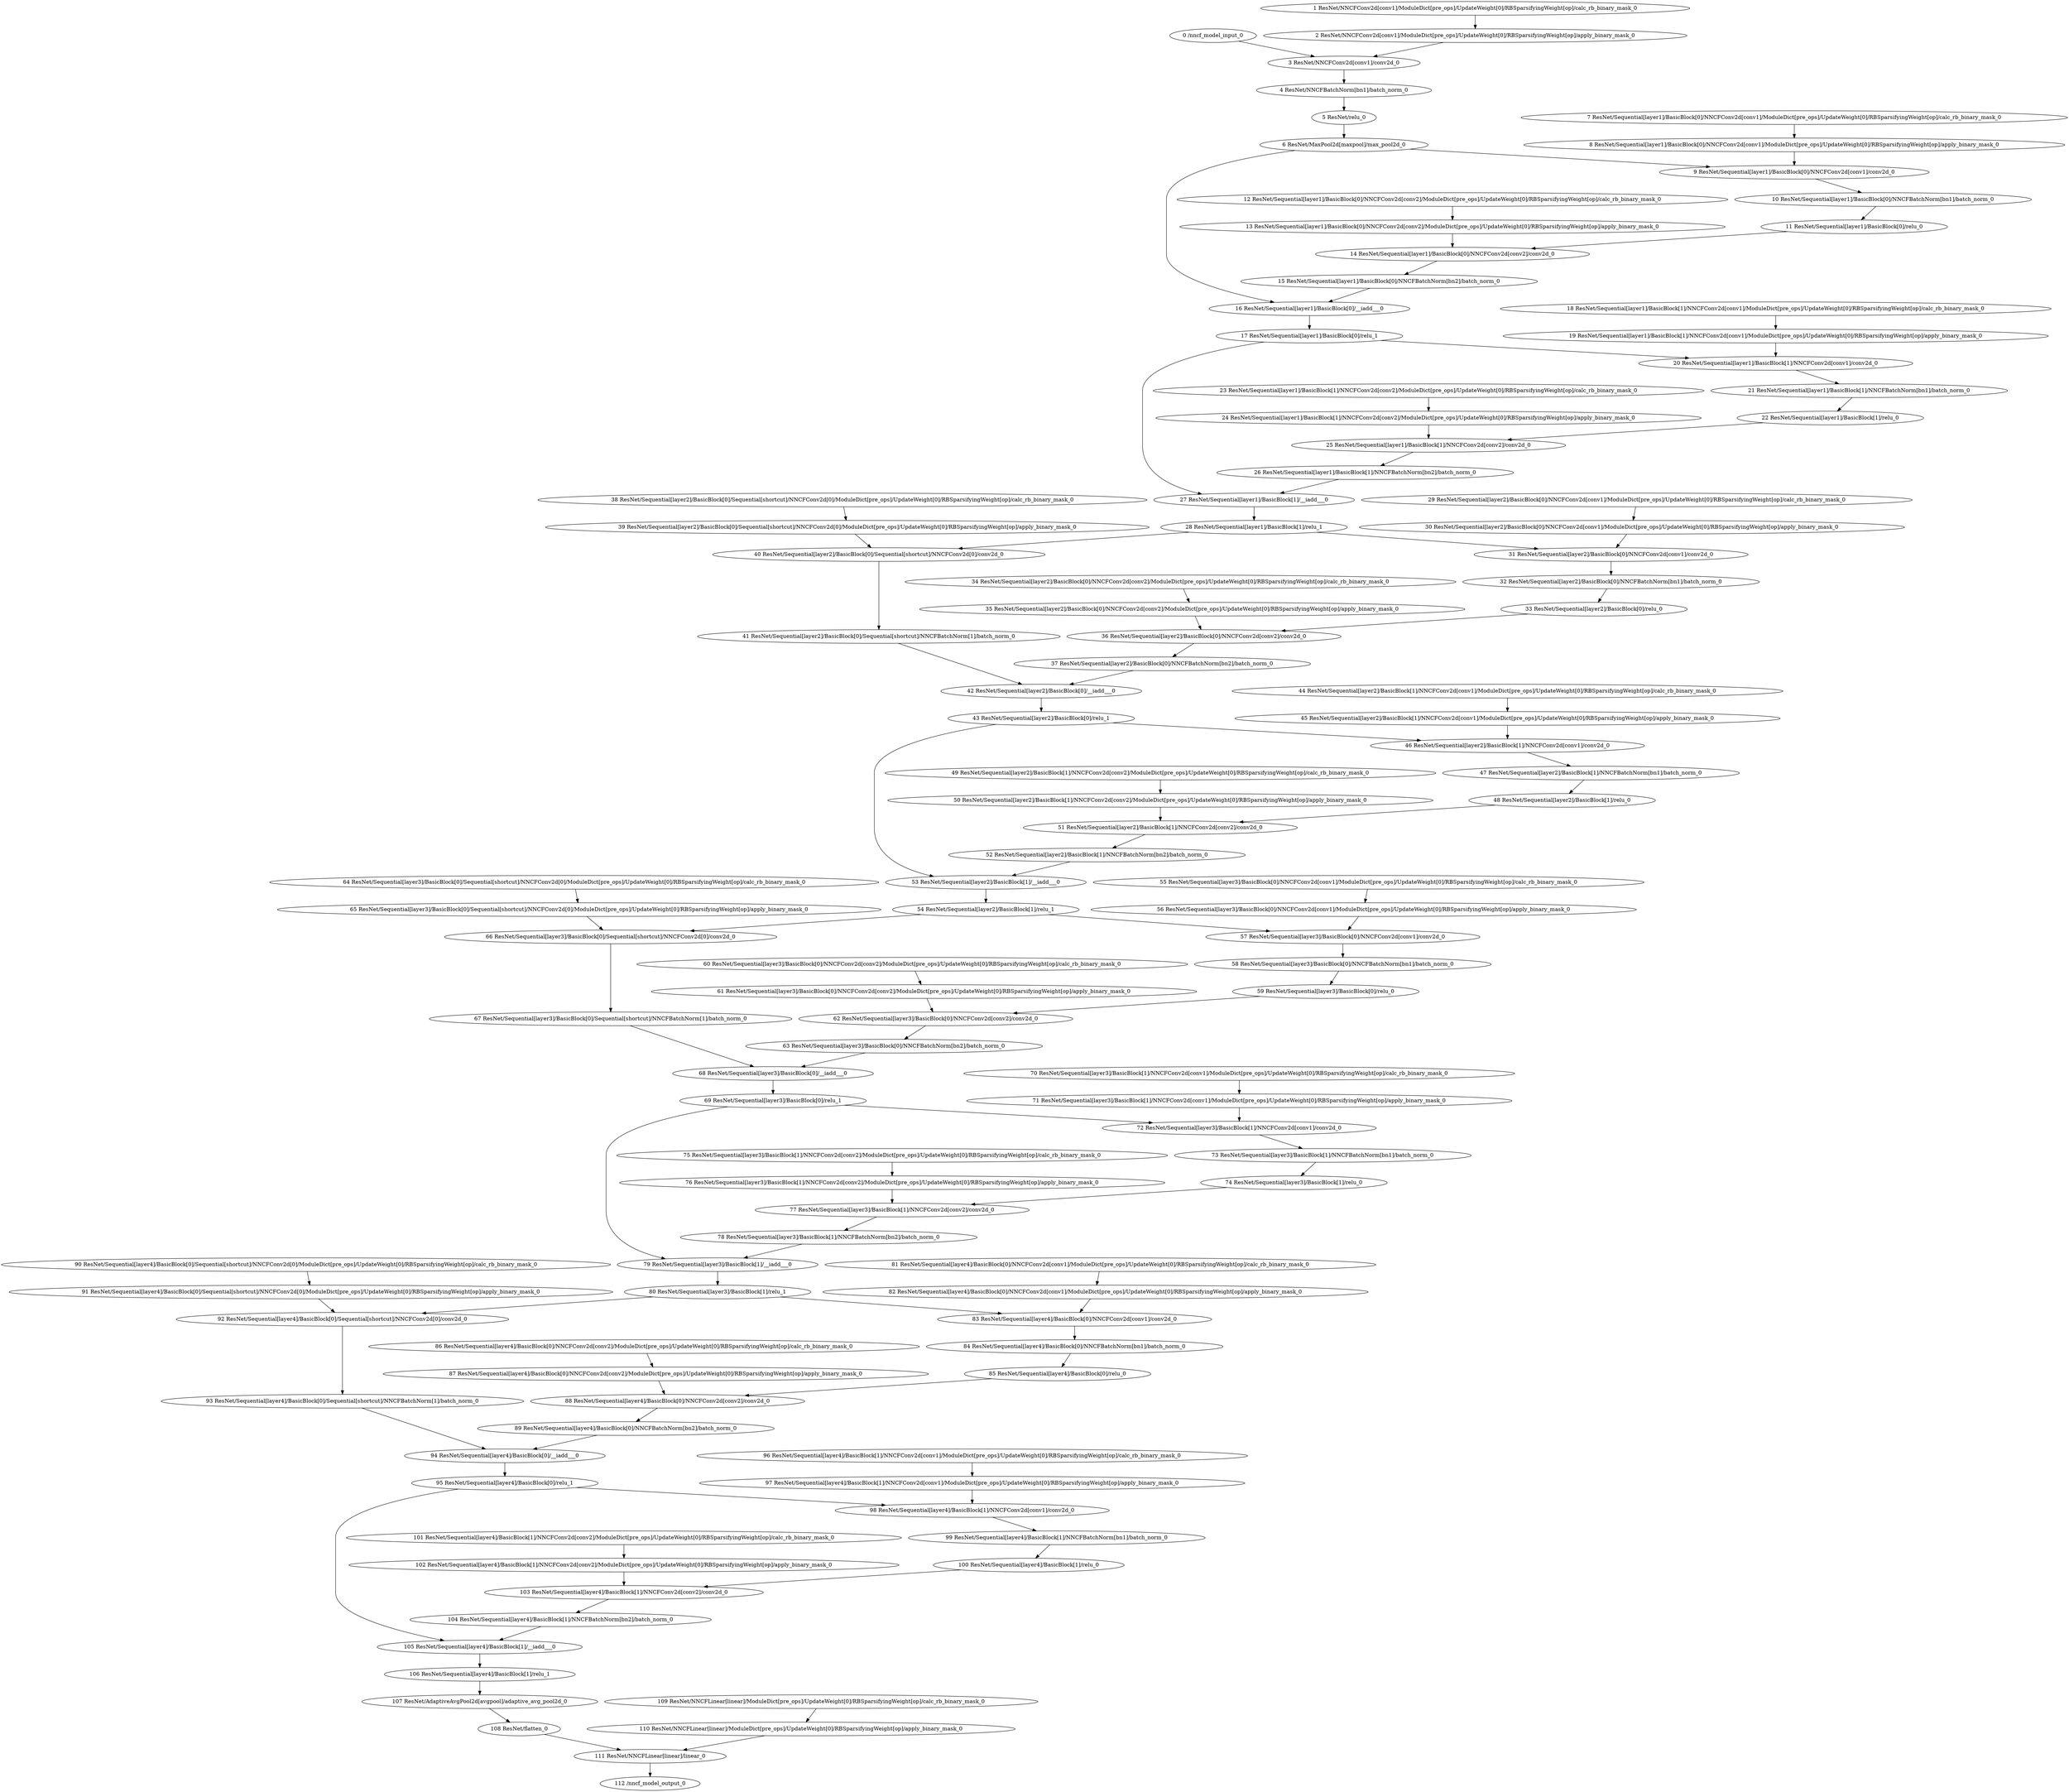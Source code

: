 strict digraph  {
"0 /nncf_model_input_0" [id=0, type=nncf_model_input];
"1 ResNet/NNCFConv2d[conv1]/ModuleDict[pre_ops]/UpdateWeight[0]/RBSparsifyingWeight[op]/calc_rb_binary_mask_0" [id=1, type=calc_rb_binary_mask];
"2 ResNet/NNCFConv2d[conv1]/ModuleDict[pre_ops]/UpdateWeight[0]/RBSparsifyingWeight[op]/apply_binary_mask_0" [id=2, type=apply_binary_mask];
"3 ResNet/NNCFConv2d[conv1]/conv2d_0" [id=3, type=conv2d];
"4 ResNet/NNCFBatchNorm[bn1]/batch_norm_0" [id=4, type=batch_norm];
"5 ResNet/relu_0" [id=5, type=relu];
"6 ResNet/MaxPool2d[maxpool]/max_pool2d_0" [id=6, type=max_pool2d];
"7 ResNet/Sequential[layer1]/BasicBlock[0]/NNCFConv2d[conv1]/ModuleDict[pre_ops]/UpdateWeight[0]/RBSparsifyingWeight[op]/calc_rb_binary_mask_0" [id=7, type=calc_rb_binary_mask];
"8 ResNet/Sequential[layer1]/BasicBlock[0]/NNCFConv2d[conv1]/ModuleDict[pre_ops]/UpdateWeight[0]/RBSparsifyingWeight[op]/apply_binary_mask_0" [id=8, type=apply_binary_mask];
"9 ResNet/Sequential[layer1]/BasicBlock[0]/NNCFConv2d[conv1]/conv2d_0" [id=9, type=conv2d];
"10 ResNet/Sequential[layer1]/BasicBlock[0]/NNCFBatchNorm[bn1]/batch_norm_0" [id=10, type=batch_norm];
"11 ResNet/Sequential[layer1]/BasicBlock[0]/relu_0" [id=11, type=relu];
"12 ResNet/Sequential[layer1]/BasicBlock[0]/NNCFConv2d[conv2]/ModuleDict[pre_ops]/UpdateWeight[0]/RBSparsifyingWeight[op]/calc_rb_binary_mask_0" [id=12, type=calc_rb_binary_mask];
"13 ResNet/Sequential[layer1]/BasicBlock[0]/NNCFConv2d[conv2]/ModuleDict[pre_ops]/UpdateWeight[0]/RBSparsifyingWeight[op]/apply_binary_mask_0" [id=13, type=apply_binary_mask];
"14 ResNet/Sequential[layer1]/BasicBlock[0]/NNCFConv2d[conv2]/conv2d_0" [id=14, type=conv2d];
"15 ResNet/Sequential[layer1]/BasicBlock[0]/NNCFBatchNorm[bn2]/batch_norm_0" [id=15, type=batch_norm];
"16 ResNet/Sequential[layer1]/BasicBlock[0]/__iadd___0" [id=16, type=__iadd__];
"17 ResNet/Sequential[layer1]/BasicBlock[0]/relu_1" [id=17, type=relu];
"18 ResNet/Sequential[layer1]/BasicBlock[1]/NNCFConv2d[conv1]/ModuleDict[pre_ops]/UpdateWeight[0]/RBSparsifyingWeight[op]/calc_rb_binary_mask_0" [id=18, type=calc_rb_binary_mask];
"19 ResNet/Sequential[layer1]/BasicBlock[1]/NNCFConv2d[conv1]/ModuleDict[pre_ops]/UpdateWeight[0]/RBSparsifyingWeight[op]/apply_binary_mask_0" [id=19, type=apply_binary_mask];
"20 ResNet/Sequential[layer1]/BasicBlock[1]/NNCFConv2d[conv1]/conv2d_0" [id=20, type=conv2d];
"21 ResNet/Sequential[layer1]/BasicBlock[1]/NNCFBatchNorm[bn1]/batch_norm_0" [id=21, type=batch_norm];
"22 ResNet/Sequential[layer1]/BasicBlock[1]/relu_0" [id=22, type=relu];
"23 ResNet/Sequential[layer1]/BasicBlock[1]/NNCFConv2d[conv2]/ModuleDict[pre_ops]/UpdateWeight[0]/RBSparsifyingWeight[op]/calc_rb_binary_mask_0" [id=23, type=calc_rb_binary_mask];
"24 ResNet/Sequential[layer1]/BasicBlock[1]/NNCFConv2d[conv2]/ModuleDict[pre_ops]/UpdateWeight[0]/RBSparsifyingWeight[op]/apply_binary_mask_0" [id=24, type=apply_binary_mask];
"25 ResNet/Sequential[layer1]/BasicBlock[1]/NNCFConv2d[conv2]/conv2d_0" [id=25, type=conv2d];
"26 ResNet/Sequential[layer1]/BasicBlock[1]/NNCFBatchNorm[bn2]/batch_norm_0" [id=26, type=batch_norm];
"27 ResNet/Sequential[layer1]/BasicBlock[1]/__iadd___0" [id=27, type=__iadd__];
"28 ResNet/Sequential[layer1]/BasicBlock[1]/relu_1" [id=28, type=relu];
"29 ResNet/Sequential[layer2]/BasicBlock[0]/NNCFConv2d[conv1]/ModuleDict[pre_ops]/UpdateWeight[0]/RBSparsifyingWeight[op]/calc_rb_binary_mask_0" [id=29, type=calc_rb_binary_mask];
"30 ResNet/Sequential[layer2]/BasicBlock[0]/NNCFConv2d[conv1]/ModuleDict[pre_ops]/UpdateWeight[0]/RBSparsifyingWeight[op]/apply_binary_mask_0" [id=30, type=apply_binary_mask];
"31 ResNet/Sequential[layer2]/BasicBlock[0]/NNCFConv2d[conv1]/conv2d_0" [id=31, type=conv2d];
"32 ResNet/Sequential[layer2]/BasicBlock[0]/NNCFBatchNorm[bn1]/batch_norm_0" [id=32, type=batch_norm];
"33 ResNet/Sequential[layer2]/BasicBlock[0]/relu_0" [id=33, type=relu];
"34 ResNet/Sequential[layer2]/BasicBlock[0]/NNCFConv2d[conv2]/ModuleDict[pre_ops]/UpdateWeight[0]/RBSparsifyingWeight[op]/calc_rb_binary_mask_0" [id=34, type=calc_rb_binary_mask];
"35 ResNet/Sequential[layer2]/BasicBlock[0]/NNCFConv2d[conv2]/ModuleDict[pre_ops]/UpdateWeight[0]/RBSparsifyingWeight[op]/apply_binary_mask_0" [id=35, type=apply_binary_mask];
"36 ResNet/Sequential[layer2]/BasicBlock[0]/NNCFConv2d[conv2]/conv2d_0" [id=36, type=conv2d];
"37 ResNet/Sequential[layer2]/BasicBlock[0]/NNCFBatchNorm[bn2]/batch_norm_0" [id=37, type=batch_norm];
"38 ResNet/Sequential[layer2]/BasicBlock[0]/Sequential[shortcut]/NNCFConv2d[0]/ModuleDict[pre_ops]/UpdateWeight[0]/RBSparsifyingWeight[op]/calc_rb_binary_mask_0" [id=38, type=calc_rb_binary_mask];
"39 ResNet/Sequential[layer2]/BasicBlock[0]/Sequential[shortcut]/NNCFConv2d[0]/ModuleDict[pre_ops]/UpdateWeight[0]/RBSparsifyingWeight[op]/apply_binary_mask_0" [id=39, type=apply_binary_mask];
"40 ResNet/Sequential[layer2]/BasicBlock[0]/Sequential[shortcut]/NNCFConv2d[0]/conv2d_0" [id=40, type=conv2d];
"41 ResNet/Sequential[layer2]/BasicBlock[0]/Sequential[shortcut]/NNCFBatchNorm[1]/batch_norm_0" [id=41, type=batch_norm];
"42 ResNet/Sequential[layer2]/BasicBlock[0]/__iadd___0" [id=42, type=__iadd__];
"43 ResNet/Sequential[layer2]/BasicBlock[0]/relu_1" [id=43, type=relu];
"44 ResNet/Sequential[layer2]/BasicBlock[1]/NNCFConv2d[conv1]/ModuleDict[pre_ops]/UpdateWeight[0]/RBSparsifyingWeight[op]/calc_rb_binary_mask_0" [id=44, type=calc_rb_binary_mask];
"45 ResNet/Sequential[layer2]/BasicBlock[1]/NNCFConv2d[conv1]/ModuleDict[pre_ops]/UpdateWeight[0]/RBSparsifyingWeight[op]/apply_binary_mask_0" [id=45, type=apply_binary_mask];
"46 ResNet/Sequential[layer2]/BasicBlock[1]/NNCFConv2d[conv1]/conv2d_0" [id=46, type=conv2d];
"47 ResNet/Sequential[layer2]/BasicBlock[1]/NNCFBatchNorm[bn1]/batch_norm_0" [id=47, type=batch_norm];
"48 ResNet/Sequential[layer2]/BasicBlock[1]/relu_0" [id=48, type=relu];
"49 ResNet/Sequential[layer2]/BasicBlock[1]/NNCFConv2d[conv2]/ModuleDict[pre_ops]/UpdateWeight[0]/RBSparsifyingWeight[op]/calc_rb_binary_mask_0" [id=49, type=calc_rb_binary_mask];
"50 ResNet/Sequential[layer2]/BasicBlock[1]/NNCFConv2d[conv2]/ModuleDict[pre_ops]/UpdateWeight[0]/RBSparsifyingWeight[op]/apply_binary_mask_0" [id=50, type=apply_binary_mask];
"51 ResNet/Sequential[layer2]/BasicBlock[1]/NNCFConv2d[conv2]/conv2d_0" [id=51, type=conv2d];
"52 ResNet/Sequential[layer2]/BasicBlock[1]/NNCFBatchNorm[bn2]/batch_norm_0" [id=52, type=batch_norm];
"53 ResNet/Sequential[layer2]/BasicBlock[1]/__iadd___0" [id=53, type=__iadd__];
"54 ResNet/Sequential[layer2]/BasicBlock[1]/relu_1" [id=54, type=relu];
"55 ResNet/Sequential[layer3]/BasicBlock[0]/NNCFConv2d[conv1]/ModuleDict[pre_ops]/UpdateWeight[0]/RBSparsifyingWeight[op]/calc_rb_binary_mask_0" [id=55, type=calc_rb_binary_mask];
"56 ResNet/Sequential[layer3]/BasicBlock[0]/NNCFConv2d[conv1]/ModuleDict[pre_ops]/UpdateWeight[0]/RBSparsifyingWeight[op]/apply_binary_mask_0" [id=56, type=apply_binary_mask];
"57 ResNet/Sequential[layer3]/BasicBlock[0]/NNCFConv2d[conv1]/conv2d_0" [id=57, type=conv2d];
"58 ResNet/Sequential[layer3]/BasicBlock[0]/NNCFBatchNorm[bn1]/batch_norm_0" [id=58, type=batch_norm];
"59 ResNet/Sequential[layer3]/BasicBlock[0]/relu_0" [id=59, type=relu];
"60 ResNet/Sequential[layer3]/BasicBlock[0]/NNCFConv2d[conv2]/ModuleDict[pre_ops]/UpdateWeight[0]/RBSparsifyingWeight[op]/calc_rb_binary_mask_0" [id=60, type=calc_rb_binary_mask];
"61 ResNet/Sequential[layer3]/BasicBlock[0]/NNCFConv2d[conv2]/ModuleDict[pre_ops]/UpdateWeight[0]/RBSparsifyingWeight[op]/apply_binary_mask_0" [id=61, type=apply_binary_mask];
"62 ResNet/Sequential[layer3]/BasicBlock[0]/NNCFConv2d[conv2]/conv2d_0" [id=62, type=conv2d];
"63 ResNet/Sequential[layer3]/BasicBlock[0]/NNCFBatchNorm[bn2]/batch_norm_0" [id=63, type=batch_norm];
"64 ResNet/Sequential[layer3]/BasicBlock[0]/Sequential[shortcut]/NNCFConv2d[0]/ModuleDict[pre_ops]/UpdateWeight[0]/RBSparsifyingWeight[op]/calc_rb_binary_mask_0" [id=64, type=calc_rb_binary_mask];
"65 ResNet/Sequential[layer3]/BasicBlock[0]/Sequential[shortcut]/NNCFConv2d[0]/ModuleDict[pre_ops]/UpdateWeight[0]/RBSparsifyingWeight[op]/apply_binary_mask_0" [id=65, type=apply_binary_mask];
"66 ResNet/Sequential[layer3]/BasicBlock[0]/Sequential[shortcut]/NNCFConv2d[0]/conv2d_0" [id=66, type=conv2d];
"67 ResNet/Sequential[layer3]/BasicBlock[0]/Sequential[shortcut]/NNCFBatchNorm[1]/batch_norm_0" [id=67, type=batch_norm];
"68 ResNet/Sequential[layer3]/BasicBlock[0]/__iadd___0" [id=68, type=__iadd__];
"69 ResNet/Sequential[layer3]/BasicBlock[0]/relu_1" [id=69, type=relu];
"70 ResNet/Sequential[layer3]/BasicBlock[1]/NNCFConv2d[conv1]/ModuleDict[pre_ops]/UpdateWeight[0]/RBSparsifyingWeight[op]/calc_rb_binary_mask_0" [id=70, type=calc_rb_binary_mask];
"71 ResNet/Sequential[layer3]/BasicBlock[1]/NNCFConv2d[conv1]/ModuleDict[pre_ops]/UpdateWeight[0]/RBSparsifyingWeight[op]/apply_binary_mask_0" [id=71, type=apply_binary_mask];
"72 ResNet/Sequential[layer3]/BasicBlock[1]/NNCFConv2d[conv1]/conv2d_0" [id=72, type=conv2d];
"73 ResNet/Sequential[layer3]/BasicBlock[1]/NNCFBatchNorm[bn1]/batch_norm_0" [id=73, type=batch_norm];
"74 ResNet/Sequential[layer3]/BasicBlock[1]/relu_0" [id=74, type=relu];
"75 ResNet/Sequential[layer3]/BasicBlock[1]/NNCFConv2d[conv2]/ModuleDict[pre_ops]/UpdateWeight[0]/RBSparsifyingWeight[op]/calc_rb_binary_mask_0" [id=75, type=calc_rb_binary_mask];
"76 ResNet/Sequential[layer3]/BasicBlock[1]/NNCFConv2d[conv2]/ModuleDict[pre_ops]/UpdateWeight[0]/RBSparsifyingWeight[op]/apply_binary_mask_0" [id=76, type=apply_binary_mask];
"77 ResNet/Sequential[layer3]/BasicBlock[1]/NNCFConv2d[conv2]/conv2d_0" [id=77, type=conv2d];
"78 ResNet/Sequential[layer3]/BasicBlock[1]/NNCFBatchNorm[bn2]/batch_norm_0" [id=78, type=batch_norm];
"79 ResNet/Sequential[layer3]/BasicBlock[1]/__iadd___0" [id=79, type=__iadd__];
"80 ResNet/Sequential[layer3]/BasicBlock[1]/relu_1" [id=80, type=relu];
"81 ResNet/Sequential[layer4]/BasicBlock[0]/NNCFConv2d[conv1]/ModuleDict[pre_ops]/UpdateWeight[0]/RBSparsifyingWeight[op]/calc_rb_binary_mask_0" [id=81, type=calc_rb_binary_mask];
"82 ResNet/Sequential[layer4]/BasicBlock[0]/NNCFConv2d[conv1]/ModuleDict[pre_ops]/UpdateWeight[0]/RBSparsifyingWeight[op]/apply_binary_mask_0" [id=82, type=apply_binary_mask];
"83 ResNet/Sequential[layer4]/BasicBlock[0]/NNCFConv2d[conv1]/conv2d_0" [id=83, type=conv2d];
"84 ResNet/Sequential[layer4]/BasicBlock[0]/NNCFBatchNorm[bn1]/batch_norm_0" [id=84, type=batch_norm];
"85 ResNet/Sequential[layer4]/BasicBlock[0]/relu_0" [id=85, type=relu];
"86 ResNet/Sequential[layer4]/BasicBlock[0]/NNCFConv2d[conv2]/ModuleDict[pre_ops]/UpdateWeight[0]/RBSparsifyingWeight[op]/calc_rb_binary_mask_0" [id=86, type=calc_rb_binary_mask];
"87 ResNet/Sequential[layer4]/BasicBlock[0]/NNCFConv2d[conv2]/ModuleDict[pre_ops]/UpdateWeight[0]/RBSparsifyingWeight[op]/apply_binary_mask_0" [id=87, type=apply_binary_mask];
"88 ResNet/Sequential[layer4]/BasicBlock[0]/NNCFConv2d[conv2]/conv2d_0" [id=88, type=conv2d];
"89 ResNet/Sequential[layer4]/BasicBlock[0]/NNCFBatchNorm[bn2]/batch_norm_0" [id=89, type=batch_norm];
"90 ResNet/Sequential[layer4]/BasicBlock[0]/Sequential[shortcut]/NNCFConv2d[0]/ModuleDict[pre_ops]/UpdateWeight[0]/RBSparsifyingWeight[op]/calc_rb_binary_mask_0" [id=90, type=calc_rb_binary_mask];
"91 ResNet/Sequential[layer4]/BasicBlock[0]/Sequential[shortcut]/NNCFConv2d[0]/ModuleDict[pre_ops]/UpdateWeight[0]/RBSparsifyingWeight[op]/apply_binary_mask_0" [id=91, type=apply_binary_mask];
"92 ResNet/Sequential[layer4]/BasicBlock[0]/Sequential[shortcut]/NNCFConv2d[0]/conv2d_0" [id=92, type=conv2d];
"93 ResNet/Sequential[layer4]/BasicBlock[0]/Sequential[shortcut]/NNCFBatchNorm[1]/batch_norm_0" [id=93, type=batch_norm];
"94 ResNet/Sequential[layer4]/BasicBlock[0]/__iadd___0" [id=94, type=__iadd__];
"95 ResNet/Sequential[layer4]/BasicBlock[0]/relu_1" [id=95, type=relu];
"96 ResNet/Sequential[layer4]/BasicBlock[1]/NNCFConv2d[conv1]/ModuleDict[pre_ops]/UpdateWeight[0]/RBSparsifyingWeight[op]/calc_rb_binary_mask_0" [id=96, type=calc_rb_binary_mask];
"97 ResNet/Sequential[layer4]/BasicBlock[1]/NNCFConv2d[conv1]/ModuleDict[pre_ops]/UpdateWeight[0]/RBSparsifyingWeight[op]/apply_binary_mask_0" [id=97, type=apply_binary_mask];
"98 ResNet/Sequential[layer4]/BasicBlock[1]/NNCFConv2d[conv1]/conv2d_0" [id=98, type=conv2d];
"99 ResNet/Sequential[layer4]/BasicBlock[1]/NNCFBatchNorm[bn1]/batch_norm_0" [id=99, type=batch_norm];
"100 ResNet/Sequential[layer4]/BasicBlock[1]/relu_0" [id=100, type=relu];
"101 ResNet/Sequential[layer4]/BasicBlock[1]/NNCFConv2d[conv2]/ModuleDict[pre_ops]/UpdateWeight[0]/RBSparsifyingWeight[op]/calc_rb_binary_mask_0" [id=101, type=calc_rb_binary_mask];
"102 ResNet/Sequential[layer4]/BasicBlock[1]/NNCFConv2d[conv2]/ModuleDict[pre_ops]/UpdateWeight[0]/RBSparsifyingWeight[op]/apply_binary_mask_0" [id=102, type=apply_binary_mask];
"103 ResNet/Sequential[layer4]/BasicBlock[1]/NNCFConv2d[conv2]/conv2d_0" [id=103, type=conv2d];
"104 ResNet/Sequential[layer4]/BasicBlock[1]/NNCFBatchNorm[bn2]/batch_norm_0" [id=104, type=batch_norm];
"105 ResNet/Sequential[layer4]/BasicBlock[1]/__iadd___0" [id=105, type=__iadd__];
"106 ResNet/Sequential[layer4]/BasicBlock[1]/relu_1" [id=106, type=relu];
"107 ResNet/AdaptiveAvgPool2d[avgpool]/adaptive_avg_pool2d_0" [id=107, type=adaptive_avg_pool2d];
"108 ResNet/flatten_0" [id=108, type=flatten];
"109 ResNet/NNCFLinear[linear]/ModuleDict[pre_ops]/UpdateWeight[0]/RBSparsifyingWeight[op]/calc_rb_binary_mask_0" [id=109, type=calc_rb_binary_mask];
"110 ResNet/NNCFLinear[linear]/ModuleDict[pre_ops]/UpdateWeight[0]/RBSparsifyingWeight[op]/apply_binary_mask_0" [id=110, type=apply_binary_mask];
"111 ResNet/NNCFLinear[linear]/linear_0" [id=111, type=linear];
"112 /nncf_model_output_0" [id=112, type=nncf_model_output];
"0 /nncf_model_input_0" -> "3 ResNet/NNCFConv2d[conv1]/conv2d_0";
"1 ResNet/NNCFConv2d[conv1]/ModuleDict[pre_ops]/UpdateWeight[0]/RBSparsifyingWeight[op]/calc_rb_binary_mask_0" -> "2 ResNet/NNCFConv2d[conv1]/ModuleDict[pre_ops]/UpdateWeight[0]/RBSparsifyingWeight[op]/apply_binary_mask_0";
"2 ResNet/NNCFConv2d[conv1]/ModuleDict[pre_ops]/UpdateWeight[0]/RBSparsifyingWeight[op]/apply_binary_mask_0" -> "3 ResNet/NNCFConv2d[conv1]/conv2d_0";
"3 ResNet/NNCFConv2d[conv1]/conv2d_0" -> "4 ResNet/NNCFBatchNorm[bn1]/batch_norm_0";
"4 ResNet/NNCFBatchNorm[bn1]/batch_norm_0" -> "5 ResNet/relu_0";
"5 ResNet/relu_0" -> "6 ResNet/MaxPool2d[maxpool]/max_pool2d_0";
"6 ResNet/MaxPool2d[maxpool]/max_pool2d_0" -> "9 ResNet/Sequential[layer1]/BasicBlock[0]/NNCFConv2d[conv1]/conv2d_0";
"7 ResNet/Sequential[layer1]/BasicBlock[0]/NNCFConv2d[conv1]/ModuleDict[pre_ops]/UpdateWeight[0]/RBSparsifyingWeight[op]/calc_rb_binary_mask_0" -> "8 ResNet/Sequential[layer1]/BasicBlock[0]/NNCFConv2d[conv1]/ModuleDict[pre_ops]/UpdateWeight[0]/RBSparsifyingWeight[op]/apply_binary_mask_0";
"8 ResNet/Sequential[layer1]/BasicBlock[0]/NNCFConv2d[conv1]/ModuleDict[pre_ops]/UpdateWeight[0]/RBSparsifyingWeight[op]/apply_binary_mask_0" -> "9 ResNet/Sequential[layer1]/BasicBlock[0]/NNCFConv2d[conv1]/conv2d_0";
"6 ResNet/MaxPool2d[maxpool]/max_pool2d_0" -> "16 ResNet/Sequential[layer1]/BasicBlock[0]/__iadd___0";
"9 ResNet/Sequential[layer1]/BasicBlock[0]/NNCFConv2d[conv1]/conv2d_0" -> "10 ResNet/Sequential[layer1]/BasicBlock[0]/NNCFBatchNorm[bn1]/batch_norm_0";
"10 ResNet/Sequential[layer1]/BasicBlock[0]/NNCFBatchNorm[bn1]/batch_norm_0" -> "11 ResNet/Sequential[layer1]/BasicBlock[0]/relu_0";
"11 ResNet/Sequential[layer1]/BasicBlock[0]/relu_0" -> "14 ResNet/Sequential[layer1]/BasicBlock[0]/NNCFConv2d[conv2]/conv2d_0";
"12 ResNet/Sequential[layer1]/BasicBlock[0]/NNCFConv2d[conv2]/ModuleDict[pre_ops]/UpdateWeight[0]/RBSparsifyingWeight[op]/calc_rb_binary_mask_0" -> "13 ResNet/Sequential[layer1]/BasicBlock[0]/NNCFConv2d[conv2]/ModuleDict[pre_ops]/UpdateWeight[0]/RBSparsifyingWeight[op]/apply_binary_mask_0";
"13 ResNet/Sequential[layer1]/BasicBlock[0]/NNCFConv2d[conv2]/ModuleDict[pre_ops]/UpdateWeight[0]/RBSparsifyingWeight[op]/apply_binary_mask_0" -> "14 ResNet/Sequential[layer1]/BasicBlock[0]/NNCFConv2d[conv2]/conv2d_0";
"14 ResNet/Sequential[layer1]/BasicBlock[0]/NNCFConv2d[conv2]/conv2d_0" -> "15 ResNet/Sequential[layer1]/BasicBlock[0]/NNCFBatchNorm[bn2]/batch_norm_0";
"15 ResNet/Sequential[layer1]/BasicBlock[0]/NNCFBatchNorm[bn2]/batch_norm_0" -> "16 ResNet/Sequential[layer1]/BasicBlock[0]/__iadd___0";
"16 ResNet/Sequential[layer1]/BasicBlock[0]/__iadd___0" -> "17 ResNet/Sequential[layer1]/BasicBlock[0]/relu_1";
"17 ResNet/Sequential[layer1]/BasicBlock[0]/relu_1" -> "20 ResNet/Sequential[layer1]/BasicBlock[1]/NNCFConv2d[conv1]/conv2d_0";
"17 ResNet/Sequential[layer1]/BasicBlock[0]/relu_1" -> "27 ResNet/Sequential[layer1]/BasicBlock[1]/__iadd___0";
"18 ResNet/Sequential[layer1]/BasicBlock[1]/NNCFConv2d[conv1]/ModuleDict[pre_ops]/UpdateWeight[0]/RBSparsifyingWeight[op]/calc_rb_binary_mask_0" -> "19 ResNet/Sequential[layer1]/BasicBlock[1]/NNCFConv2d[conv1]/ModuleDict[pre_ops]/UpdateWeight[0]/RBSparsifyingWeight[op]/apply_binary_mask_0";
"19 ResNet/Sequential[layer1]/BasicBlock[1]/NNCFConv2d[conv1]/ModuleDict[pre_ops]/UpdateWeight[0]/RBSparsifyingWeight[op]/apply_binary_mask_0" -> "20 ResNet/Sequential[layer1]/BasicBlock[1]/NNCFConv2d[conv1]/conv2d_0";
"20 ResNet/Sequential[layer1]/BasicBlock[1]/NNCFConv2d[conv1]/conv2d_0" -> "21 ResNet/Sequential[layer1]/BasicBlock[1]/NNCFBatchNorm[bn1]/batch_norm_0";
"21 ResNet/Sequential[layer1]/BasicBlock[1]/NNCFBatchNorm[bn1]/batch_norm_0" -> "22 ResNet/Sequential[layer1]/BasicBlock[1]/relu_0";
"22 ResNet/Sequential[layer1]/BasicBlock[1]/relu_0" -> "25 ResNet/Sequential[layer1]/BasicBlock[1]/NNCFConv2d[conv2]/conv2d_0";
"23 ResNet/Sequential[layer1]/BasicBlock[1]/NNCFConv2d[conv2]/ModuleDict[pre_ops]/UpdateWeight[0]/RBSparsifyingWeight[op]/calc_rb_binary_mask_0" -> "24 ResNet/Sequential[layer1]/BasicBlock[1]/NNCFConv2d[conv2]/ModuleDict[pre_ops]/UpdateWeight[0]/RBSparsifyingWeight[op]/apply_binary_mask_0";
"24 ResNet/Sequential[layer1]/BasicBlock[1]/NNCFConv2d[conv2]/ModuleDict[pre_ops]/UpdateWeight[0]/RBSparsifyingWeight[op]/apply_binary_mask_0" -> "25 ResNet/Sequential[layer1]/BasicBlock[1]/NNCFConv2d[conv2]/conv2d_0";
"25 ResNet/Sequential[layer1]/BasicBlock[1]/NNCFConv2d[conv2]/conv2d_0" -> "26 ResNet/Sequential[layer1]/BasicBlock[1]/NNCFBatchNorm[bn2]/batch_norm_0";
"26 ResNet/Sequential[layer1]/BasicBlock[1]/NNCFBatchNorm[bn2]/batch_norm_0" -> "27 ResNet/Sequential[layer1]/BasicBlock[1]/__iadd___0";
"27 ResNet/Sequential[layer1]/BasicBlock[1]/__iadd___0" -> "28 ResNet/Sequential[layer1]/BasicBlock[1]/relu_1";
"28 ResNet/Sequential[layer1]/BasicBlock[1]/relu_1" -> "31 ResNet/Sequential[layer2]/BasicBlock[0]/NNCFConv2d[conv1]/conv2d_0";
"28 ResNet/Sequential[layer1]/BasicBlock[1]/relu_1" -> "40 ResNet/Sequential[layer2]/BasicBlock[0]/Sequential[shortcut]/NNCFConv2d[0]/conv2d_0";
"29 ResNet/Sequential[layer2]/BasicBlock[0]/NNCFConv2d[conv1]/ModuleDict[pre_ops]/UpdateWeight[0]/RBSparsifyingWeight[op]/calc_rb_binary_mask_0" -> "30 ResNet/Sequential[layer2]/BasicBlock[0]/NNCFConv2d[conv1]/ModuleDict[pre_ops]/UpdateWeight[0]/RBSparsifyingWeight[op]/apply_binary_mask_0";
"30 ResNet/Sequential[layer2]/BasicBlock[0]/NNCFConv2d[conv1]/ModuleDict[pre_ops]/UpdateWeight[0]/RBSparsifyingWeight[op]/apply_binary_mask_0" -> "31 ResNet/Sequential[layer2]/BasicBlock[0]/NNCFConv2d[conv1]/conv2d_0";
"31 ResNet/Sequential[layer2]/BasicBlock[0]/NNCFConv2d[conv1]/conv2d_0" -> "32 ResNet/Sequential[layer2]/BasicBlock[0]/NNCFBatchNorm[bn1]/batch_norm_0";
"32 ResNet/Sequential[layer2]/BasicBlock[0]/NNCFBatchNorm[bn1]/batch_norm_0" -> "33 ResNet/Sequential[layer2]/BasicBlock[0]/relu_0";
"33 ResNet/Sequential[layer2]/BasicBlock[0]/relu_0" -> "36 ResNet/Sequential[layer2]/BasicBlock[0]/NNCFConv2d[conv2]/conv2d_0";
"34 ResNet/Sequential[layer2]/BasicBlock[0]/NNCFConv2d[conv2]/ModuleDict[pre_ops]/UpdateWeight[0]/RBSparsifyingWeight[op]/calc_rb_binary_mask_0" -> "35 ResNet/Sequential[layer2]/BasicBlock[0]/NNCFConv2d[conv2]/ModuleDict[pre_ops]/UpdateWeight[0]/RBSparsifyingWeight[op]/apply_binary_mask_0";
"35 ResNet/Sequential[layer2]/BasicBlock[0]/NNCFConv2d[conv2]/ModuleDict[pre_ops]/UpdateWeight[0]/RBSparsifyingWeight[op]/apply_binary_mask_0" -> "36 ResNet/Sequential[layer2]/BasicBlock[0]/NNCFConv2d[conv2]/conv2d_0";
"36 ResNet/Sequential[layer2]/BasicBlock[0]/NNCFConv2d[conv2]/conv2d_0" -> "37 ResNet/Sequential[layer2]/BasicBlock[0]/NNCFBatchNorm[bn2]/batch_norm_0";
"37 ResNet/Sequential[layer2]/BasicBlock[0]/NNCFBatchNorm[bn2]/batch_norm_0" -> "42 ResNet/Sequential[layer2]/BasicBlock[0]/__iadd___0";
"38 ResNet/Sequential[layer2]/BasicBlock[0]/Sequential[shortcut]/NNCFConv2d[0]/ModuleDict[pre_ops]/UpdateWeight[0]/RBSparsifyingWeight[op]/calc_rb_binary_mask_0" -> "39 ResNet/Sequential[layer2]/BasicBlock[0]/Sequential[shortcut]/NNCFConv2d[0]/ModuleDict[pre_ops]/UpdateWeight[0]/RBSparsifyingWeight[op]/apply_binary_mask_0";
"39 ResNet/Sequential[layer2]/BasicBlock[0]/Sequential[shortcut]/NNCFConv2d[0]/ModuleDict[pre_ops]/UpdateWeight[0]/RBSparsifyingWeight[op]/apply_binary_mask_0" -> "40 ResNet/Sequential[layer2]/BasicBlock[0]/Sequential[shortcut]/NNCFConv2d[0]/conv2d_0";
"40 ResNet/Sequential[layer2]/BasicBlock[0]/Sequential[shortcut]/NNCFConv2d[0]/conv2d_0" -> "41 ResNet/Sequential[layer2]/BasicBlock[0]/Sequential[shortcut]/NNCFBatchNorm[1]/batch_norm_0";
"41 ResNet/Sequential[layer2]/BasicBlock[0]/Sequential[shortcut]/NNCFBatchNorm[1]/batch_norm_0" -> "42 ResNet/Sequential[layer2]/BasicBlock[0]/__iadd___0";
"42 ResNet/Sequential[layer2]/BasicBlock[0]/__iadd___0" -> "43 ResNet/Sequential[layer2]/BasicBlock[0]/relu_1";
"43 ResNet/Sequential[layer2]/BasicBlock[0]/relu_1" -> "46 ResNet/Sequential[layer2]/BasicBlock[1]/NNCFConv2d[conv1]/conv2d_0";
"43 ResNet/Sequential[layer2]/BasicBlock[0]/relu_1" -> "53 ResNet/Sequential[layer2]/BasicBlock[1]/__iadd___0";
"44 ResNet/Sequential[layer2]/BasicBlock[1]/NNCFConv2d[conv1]/ModuleDict[pre_ops]/UpdateWeight[0]/RBSparsifyingWeight[op]/calc_rb_binary_mask_0" -> "45 ResNet/Sequential[layer2]/BasicBlock[1]/NNCFConv2d[conv1]/ModuleDict[pre_ops]/UpdateWeight[0]/RBSparsifyingWeight[op]/apply_binary_mask_0";
"45 ResNet/Sequential[layer2]/BasicBlock[1]/NNCFConv2d[conv1]/ModuleDict[pre_ops]/UpdateWeight[0]/RBSparsifyingWeight[op]/apply_binary_mask_0" -> "46 ResNet/Sequential[layer2]/BasicBlock[1]/NNCFConv2d[conv1]/conv2d_0";
"46 ResNet/Sequential[layer2]/BasicBlock[1]/NNCFConv2d[conv1]/conv2d_0" -> "47 ResNet/Sequential[layer2]/BasicBlock[1]/NNCFBatchNorm[bn1]/batch_norm_0";
"47 ResNet/Sequential[layer2]/BasicBlock[1]/NNCFBatchNorm[bn1]/batch_norm_0" -> "48 ResNet/Sequential[layer2]/BasicBlock[1]/relu_0";
"48 ResNet/Sequential[layer2]/BasicBlock[1]/relu_0" -> "51 ResNet/Sequential[layer2]/BasicBlock[1]/NNCFConv2d[conv2]/conv2d_0";
"49 ResNet/Sequential[layer2]/BasicBlock[1]/NNCFConv2d[conv2]/ModuleDict[pre_ops]/UpdateWeight[0]/RBSparsifyingWeight[op]/calc_rb_binary_mask_0" -> "50 ResNet/Sequential[layer2]/BasicBlock[1]/NNCFConv2d[conv2]/ModuleDict[pre_ops]/UpdateWeight[0]/RBSparsifyingWeight[op]/apply_binary_mask_0";
"50 ResNet/Sequential[layer2]/BasicBlock[1]/NNCFConv2d[conv2]/ModuleDict[pre_ops]/UpdateWeight[0]/RBSparsifyingWeight[op]/apply_binary_mask_0" -> "51 ResNet/Sequential[layer2]/BasicBlock[1]/NNCFConv2d[conv2]/conv2d_0";
"51 ResNet/Sequential[layer2]/BasicBlock[1]/NNCFConv2d[conv2]/conv2d_0" -> "52 ResNet/Sequential[layer2]/BasicBlock[1]/NNCFBatchNorm[bn2]/batch_norm_0";
"52 ResNet/Sequential[layer2]/BasicBlock[1]/NNCFBatchNorm[bn2]/batch_norm_0" -> "53 ResNet/Sequential[layer2]/BasicBlock[1]/__iadd___0";
"53 ResNet/Sequential[layer2]/BasicBlock[1]/__iadd___0" -> "54 ResNet/Sequential[layer2]/BasicBlock[1]/relu_1";
"54 ResNet/Sequential[layer2]/BasicBlock[1]/relu_1" -> "57 ResNet/Sequential[layer3]/BasicBlock[0]/NNCFConv2d[conv1]/conv2d_0";
"54 ResNet/Sequential[layer2]/BasicBlock[1]/relu_1" -> "66 ResNet/Sequential[layer3]/BasicBlock[0]/Sequential[shortcut]/NNCFConv2d[0]/conv2d_0";
"55 ResNet/Sequential[layer3]/BasicBlock[0]/NNCFConv2d[conv1]/ModuleDict[pre_ops]/UpdateWeight[0]/RBSparsifyingWeight[op]/calc_rb_binary_mask_0" -> "56 ResNet/Sequential[layer3]/BasicBlock[0]/NNCFConv2d[conv1]/ModuleDict[pre_ops]/UpdateWeight[0]/RBSparsifyingWeight[op]/apply_binary_mask_0";
"56 ResNet/Sequential[layer3]/BasicBlock[0]/NNCFConv2d[conv1]/ModuleDict[pre_ops]/UpdateWeight[0]/RBSparsifyingWeight[op]/apply_binary_mask_0" -> "57 ResNet/Sequential[layer3]/BasicBlock[0]/NNCFConv2d[conv1]/conv2d_0";
"57 ResNet/Sequential[layer3]/BasicBlock[0]/NNCFConv2d[conv1]/conv2d_0" -> "58 ResNet/Sequential[layer3]/BasicBlock[0]/NNCFBatchNorm[bn1]/batch_norm_0";
"58 ResNet/Sequential[layer3]/BasicBlock[0]/NNCFBatchNorm[bn1]/batch_norm_0" -> "59 ResNet/Sequential[layer3]/BasicBlock[0]/relu_0";
"59 ResNet/Sequential[layer3]/BasicBlock[0]/relu_0" -> "62 ResNet/Sequential[layer3]/BasicBlock[0]/NNCFConv2d[conv2]/conv2d_0";
"60 ResNet/Sequential[layer3]/BasicBlock[0]/NNCFConv2d[conv2]/ModuleDict[pre_ops]/UpdateWeight[0]/RBSparsifyingWeight[op]/calc_rb_binary_mask_0" -> "61 ResNet/Sequential[layer3]/BasicBlock[0]/NNCFConv2d[conv2]/ModuleDict[pre_ops]/UpdateWeight[0]/RBSparsifyingWeight[op]/apply_binary_mask_0";
"61 ResNet/Sequential[layer3]/BasicBlock[0]/NNCFConv2d[conv2]/ModuleDict[pre_ops]/UpdateWeight[0]/RBSparsifyingWeight[op]/apply_binary_mask_0" -> "62 ResNet/Sequential[layer3]/BasicBlock[0]/NNCFConv2d[conv2]/conv2d_0";
"62 ResNet/Sequential[layer3]/BasicBlock[0]/NNCFConv2d[conv2]/conv2d_0" -> "63 ResNet/Sequential[layer3]/BasicBlock[0]/NNCFBatchNorm[bn2]/batch_norm_0";
"63 ResNet/Sequential[layer3]/BasicBlock[0]/NNCFBatchNorm[bn2]/batch_norm_0" -> "68 ResNet/Sequential[layer3]/BasicBlock[0]/__iadd___0";
"64 ResNet/Sequential[layer3]/BasicBlock[0]/Sequential[shortcut]/NNCFConv2d[0]/ModuleDict[pre_ops]/UpdateWeight[0]/RBSparsifyingWeight[op]/calc_rb_binary_mask_0" -> "65 ResNet/Sequential[layer3]/BasicBlock[0]/Sequential[shortcut]/NNCFConv2d[0]/ModuleDict[pre_ops]/UpdateWeight[0]/RBSparsifyingWeight[op]/apply_binary_mask_0";
"65 ResNet/Sequential[layer3]/BasicBlock[0]/Sequential[shortcut]/NNCFConv2d[0]/ModuleDict[pre_ops]/UpdateWeight[0]/RBSparsifyingWeight[op]/apply_binary_mask_0" -> "66 ResNet/Sequential[layer3]/BasicBlock[0]/Sequential[shortcut]/NNCFConv2d[0]/conv2d_0";
"66 ResNet/Sequential[layer3]/BasicBlock[0]/Sequential[shortcut]/NNCFConv2d[0]/conv2d_0" -> "67 ResNet/Sequential[layer3]/BasicBlock[0]/Sequential[shortcut]/NNCFBatchNorm[1]/batch_norm_0";
"67 ResNet/Sequential[layer3]/BasicBlock[0]/Sequential[shortcut]/NNCFBatchNorm[1]/batch_norm_0" -> "68 ResNet/Sequential[layer3]/BasicBlock[0]/__iadd___0";
"68 ResNet/Sequential[layer3]/BasicBlock[0]/__iadd___0" -> "69 ResNet/Sequential[layer3]/BasicBlock[0]/relu_1";
"69 ResNet/Sequential[layer3]/BasicBlock[0]/relu_1" -> "72 ResNet/Sequential[layer3]/BasicBlock[1]/NNCFConv2d[conv1]/conv2d_0";
"69 ResNet/Sequential[layer3]/BasicBlock[0]/relu_1" -> "79 ResNet/Sequential[layer3]/BasicBlock[1]/__iadd___0";
"70 ResNet/Sequential[layer3]/BasicBlock[1]/NNCFConv2d[conv1]/ModuleDict[pre_ops]/UpdateWeight[0]/RBSparsifyingWeight[op]/calc_rb_binary_mask_0" -> "71 ResNet/Sequential[layer3]/BasicBlock[1]/NNCFConv2d[conv1]/ModuleDict[pre_ops]/UpdateWeight[0]/RBSparsifyingWeight[op]/apply_binary_mask_0";
"71 ResNet/Sequential[layer3]/BasicBlock[1]/NNCFConv2d[conv1]/ModuleDict[pre_ops]/UpdateWeight[0]/RBSparsifyingWeight[op]/apply_binary_mask_0" -> "72 ResNet/Sequential[layer3]/BasicBlock[1]/NNCFConv2d[conv1]/conv2d_0";
"72 ResNet/Sequential[layer3]/BasicBlock[1]/NNCFConv2d[conv1]/conv2d_0" -> "73 ResNet/Sequential[layer3]/BasicBlock[1]/NNCFBatchNorm[bn1]/batch_norm_0";
"73 ResNet/Sequential[layer3]/BasicBlock[1]/NNCFBatchNorm[bn1]/batch_norm_0" -> "74 ResNet/Sequential[layer3]/BasicBlock[1]/relu_0";
"74 ResNet/Sequential[layer3]/BasicBlock[1]/relu_0" -> "77 ResNet/Sequential[layer3]/BasicBlock[1]/NNCFConv2d[conv2]/conv2d_0";
"75 ResNet/Sequential[layer3]/BasicBlock[1]/NNCFConv2d[conv2]/ModuleDict[pre_ops]/UpdateWeight[0]/RBSparsifyingWeight[op]/calc_rb_binary_mask_0" -> "76 ResNet/Sequential[layer3]/BasicBlock[1]/NNCFConv2d[conv2]/ModuleDict[pre_ops]/UpdateWeight[0]/RBSparsifyingWeight[op]/apply_binary_mask_0";
"76 ResNet/Sequential[layer3]/BasicBlock[1]/NNCFConv2d[conv2]/ModuleDict[pre_ops]/UpdateWeight[0]/RBSparsifyingWeight[op]/apply_binary_mask_0" -> "77 ResNet/Sequential[layer3]/BasicBlock[1]/NNCFConv2d[conv2]/conv2d_0";
"77 ResNet/Sequential[layer3]/BasicBlock[1]/NNCFConv2d[conv2]/conv2d_0" -> "78 ResNet/Sequential[layer3]/BasicBlock[1]/NNCFBatchNorm[bn2]/batch_norm_0";
"78 ResNet/Sequential[layer3]/BasicBlock[1]/NNCFBatchNorm[bn2]/batch_norm_0" -> "79 ResNet/Sequential[layer3]/BasicBlock[1]/__iadd___0";
"79 ResNet/Sequential[layer3]/BasicBlock[1]/__iadd___0" -> "80 ResNet/Sequential[layer3]/BasicBlock[1]/relu_1";
"80 ResNet/Sequential[layer3]/BasicBlock[1]/relu_1" -> "83 ResNet/Sequential[layer4]/BasicBlock[0]/NNCFConv2d[conv1]/conv2d_0";
"80 ResNet/Sequential[layer3]/BasicBlock[1]/relu_1" -> "92 ResNet/Sequential[layer4]/BasicBlock[0]/Sequential[shortcut]/NNCFConv2d[0]/conv2d_0";
"81 ResNet/Sequential[layer4]/BasicBlock[0]/NNCFConv2d[conv1]/ModuleDict[pre_ops]/UpdateWeight[0]/RBSparsifyingWeight[op]/calc_rb_binary_mask_0" -> "82 ResNet/Sequential[layer4]/BasicBlock[0]/NNCFConv2d[conv1]/ModuleDict[pre_ops]/UpdateWeight[0]/RBSparsifyingWeight[op]/apply_binary_mask_0";
"82 ResNet/Sequential[layer4]/BasicBlock[0]/NNCFConv2d[conv1]/ModuleDict[pre_ops]/UpdateWeight[0]/RBSparsifyingWeight[op]/apply_binary_mask_0" -> "83 ResNet/Sequential[layer4]/BasicBlock[0]/NNCFConv2d[conv1]/conv2d_0";
"83 ResNet/Sequential[layer4]/BasicBlock[0]/NNCFConv2d[conv1]/conv2d_0" -> "84 ResNet/Sequential[layer4]/BasicBlock[0]/NNCFBatchNorm[bn1]/batch_norm_0";
"84 ResNet/Sequential[layer4]/BasicBlock[0]/NNCFBatchNorm[bn1]/batch_norm_0" -> "85 ResNet/Sequential[layer4]/BasicBlock[0]/relu_0";
"85 ResNet/Sequential[layer4]/BasicBlock[0]/relu_0" -> "88 ResNet/Sequential[layer4]/BasicBlock[0]/NNCFConv2d[conv2]/conv2d_0";
"86 ResNet/Sequential[layer4]/BasicBlock[0]/NNCFConv2d[conv2]/ModuleDict[pre_ops]/UpdateWeight[0]/RBSparsifyingWeight[op]/calc_rb_binary_mask_0" -> "87 ResNet/Sequential[layer4]/BasicBlock[0]/NNCFConv2d[conv2]/ModuleDict[pre_ops]/UpdateWeight[0]/RBSparsifyingWeight[op]/apply_binary_mask_0";
"87 ResNet/Sequential[layer4]/BasicBlock[0]/NNCFConv2d[conv2]/ModuleDict[pre_ops]/UpdateWeight[0]/RBSparsifyingWeight[op]/apply_binary_mask_0" -> "88 ResNet/Sequential[layer4]/BasicBlock[0]/NNCFConv2d[conv2]/conv2d_0";
"88 ResNet/Sequential[layer4]/BasicBlock[0]/NNCFConv2d[conv2]/conv2d_0" -> "89 ResNet/Sequential[layer4]/BasicBlock[0]/NNCFBatchNorm[bn2]/batch_norm_0";
"89 ResNet/Sequential[layer4]/BasicBlock[0]/NNCFBatchNorm[bn2]/batch_norm_0" -> "94 ResNet/Sequential[layer4]/BasicBlock[0]/__iadd___0";
"90 ResNet/Sequential[layer4]/BasicBlock[0]/Sequential[shortcut]/NNCFConv2d[0]/ModuleDict[pre_ops]/UpdateWeight[0]/RBSparsifyingWeight[op]/calc_rb_binary_mask_0" -> "91 ResNet/Sequential[layer4]/BasicBlock[0]/Sequential[shortcut]/NNCFConv2d[0]/ModuleDict[pre_ops]/UpdateWeight[0]/RBSparsifyingWeight[op]/apply_binary_mask_0";
"91 ResNet/Sequential[layer4]/BasicBlock[0]/Sequential[shortcut]/NNCFConv2d[0]/ModuleDict[pre_ops]/UpdateWeight[0]/RBSparsifyingWeight[op]/apply_binary_mask_0" -> "92 ResNet/Sequential[layer4]/BasicBlock[0]/Sequential[shortcut]/NNCFConv2d[0]/conv2d_0";
"92 ResNet/Sequential[layer4]/BasicBlock[0]/Sequential[shortcut]/NNCFConv2d[0]/conv2d_0" -> "93 ResNet/Sequential[layer4]/BasicBlock[0]/Sequential[shortcut]/NNCFBatchNorm[1]/batch_norm_0";
"93 ResNet/Sequential[layer4]/BasicBlock[0]/Sequential[shortcut]/NNCFBatchNorm[1]/batch_norm_0" -> "94 ResNet/Sequential[layer4]/BasicBlock[0]/__iadd___0";
"94 ResNet/Sequential[layer4]/BasicBlock[0]/__iadd___0" -> "95 ResNet/Sequential[layer4]/BasicBlock[0]/relu_1";
"95 ResNet/Sequential[layer4]/BasicBlock[0]/relu_1" -> "98 ResNet/Sequential[layer4]/BasicBlock[1]/NNCFConv2d[conv1]/conv2d_0";
"96 ResNet/Sequential[layer4]/BasicBlock[1]/NNCFConv2d[conv1]/ModuleDict[pre_ops]/UpdateWeight[0]/RBSparsifyingWeight[op]/calc_rb_binary_mask_0" -> "97 ResNet/Sequential[layer4]/BasicBlock[1]/NNCFConv2d[conv1]/ModuleDict[pre_ops]/UpdateWeight[0]/RBSparsifyingWeight[op]/apply_binary_mask_0";
"97 ResNet/Sequential[layer4]/BasicBlock[1]/NNCFConv2d[conv1]/ModuleDict[pre_ops]/UpdateWeight[0]/RBSparsifyingWeight[op]/apply_binary_mask_0" -> "98 ResNet/Sequential[layer4]/BasicBlock[1]/NNCFConv2d[conv1]/conv2d_0";
"98 ResNet/Sequential[layer4]/BasicBlock[1]/NNCFConv2d[conv1]/conv2d_0" -> "99 ResNet/Sequential[layer4]/BasicBlock[1]/NNCFBatchNorm[bn1]/batch_norm_0";
"95 ResNet/Sequential[layer4]/BasicBlock[0]/relu_1" -> "105 ResNet/Sequential[layer4]/BasicBlock[1]/__iadd___0";
"99 ResNet/Sequential[layer4]/BasicBlock[1]/NNCFBatchNorm[bn1]/batch_norm_0" -> "100 ResNet/Sequential[layer4]/BasicBlock[1]/relu_0";
"100 ResNet/Sequential[layer4]/BasicBlock[1]/relu_0" -> "103 ResNet/Sequential[layer4]/BasicBlock[1]/NNCFConv2d[conv2]/conv2d_0";
"101 ResNet/Sequential[layer4]/BasicBlock[1]/NNCFConv2d[conv2]/ModuleDict[pre_ops]/UpdateWeight[0]/RBSparsifyingWeight[op]/calc_rb_binary_mask_0" -> "102 ResNet/Sequential[layer4]/BasicBlock[1]/NNCFConv2d[conv2]/ModuleDict[pre_ops]/UpdateWeight[0]/RBSparsifyingWeight[op]/apply_binary_mask_0";
"102 ResNet/Sequential[layer4]/BasicBlock[1]/NNCFConv2d[conv2]/ModuleDict[pre_ops]/UpdateWeight[0]/RBSparsifyingWeight[op]/apply_binary_mask_0" -> "103 ResNet/Sequential[layer4]/BasicBlock[1]/NNCFConv2d[conv2]/conv2d_0";
"103 ResNet/Sequential[layer4]/BasicBlock[1]/NNCFConv2d[conv2]/conv2d_0" -> "104 ResNet/Sequential[layer4]/BasicBlock[1]/NNCFBatchNorm[bn2]/batch_norm_0";
"104 ResNet/Sequential[layer4]/BasicBlock[1]/NNCFBatchNorm[bn2]/batch_norm_0" -> "105 ResNet/Sequential[layer4]/BasicBlock[1]/__iadd___0";
"105 ResNet/Sequential[layer4]/BasicBlock[1]/__iadd___0" -> "106 ResNet/Sequential[layer4]/BasicBlock[1]/relu_1";
"106 ResNet/Sequential[layer4]/BasicBlock[1]/relu_1" -> "107 ResNet/AdaptiveAvgPool2d[avgpool]/adaptive_avg_pool2d_0";
"107 ResNet/AdaptiveAvgPool2d[avgpool]/adaptive_avg_pool2d_0" -> "108 ResNet/flatten_0";
"108 ResNet/flatten_0" -> "111 ResNet/NNCFLinear[linear]/linear_0";
"109 ResNet/NNCFLinear[linear]/ModuleDict[pre_ops]/UpdateWeight[0]/RBSparsifyingWeight[op]/calc_rb_binary_mask_0" -> "110 ResNet/NNCFLinear[linear]/ModuleDict[pre_ops]/UpdateWeight[0]/RBSparsifyingWeight[op]/apply_binary_mask_0";
"110 ResNet/NNCFLinear[linear]/ModuleDict[pre_ops]/UpdateWeight[0]/RBSparsifyingWeight[op]/apply_binary_mask_0" -> "111 ResNet/NNCFLinear[linear]/linear_0";
"111 ResNet/NNCFLinear[linear]/linear_0" -> "112 /nncf_model_output_0";
}
